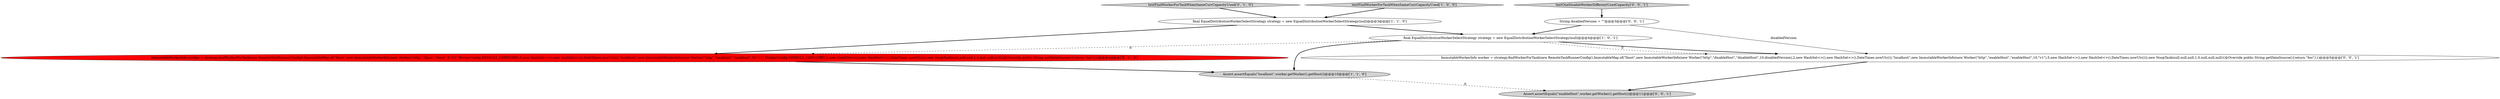 digraph {
6 [style = filled, label = "Assert.assertEquals(\"enableHost\",worker.getWorker().getHost())@@@11@@@['0', '0', '1']", fillcolor = lightgray, shape = ellipse image = "AAA0AAABBB3BBB"];
7 [style = filled, label = "testOneDisableWorkerDifferentUsedCapacity['0', '0', '1']", fillcolor = lightgray, shape = diamond image = "AAA0AAABBB3BBB"];
2 [style = filled, label = "final EqualDistributionWorkerSelectStrategy strategy = new EqualDistributionWorkerSelectStrategy(null)@@@4@@@['1', '0', '1']", fillcolor = white, shape = ellipse image = "AAA0AAABBB1BBB"];
5 [style = filled, label = "ImmutableWorkerInfo worker = strategy.findWorkerForTask(new RemoteTaskRunnerConfig(),ImmutableMap.of(\"lhost\",new ImmutableWorkerInfo(new Worker(\"http\",\"lhost\",\"lhost\",5,\"v1\",WorkerConfig.DEFAULT_CATEGORY),5,new HashSet<>(),new HashSet<>(),DateTimes.nowUtc()),\"localhost\",new ImmutableWorkerInfo(new Worker(\"http\",\"localhost\",\"localhost\",10,\"v1\",WorkerConfig.DEFAULT_CATEGORY),5,new HashSet<>(),new HashSet<>(),DateTimes.nowUtc())),new NoopTask(null,null,null,1,0,null,null,null){@Override public String getDataSource(){return \"foo\"}})@@@4@@@['0', '1', '0']", fillcolor = red, shape = ellipse image = "AAA1AAABBB2BBB"];
0 [style = filled, label = "final EqualDistributionWorkerSelectStrategy strategy = new EqualDistributionWorkerSelectStrategy(null)@@@3@@@['1', '1', '0']", fillcolor = white, shape = ellipse image = "AAA0AAABBB1BBB"];
8 [style = filled, label = "String disabledVersion = \"\"@@@3@@@['0', '0', '1']", fillcolor = white, shape = ellipse image = "AAA0AAABBB3BBB"];
9 [style = filled, label = "ImmutableWorkerInfo worker = strategy.findWorkerForTask(new RemoteTaskRunnerConfig(),ImmutableMap.of(\"lhost\",new ImmutableWorkerInfo(new Worker(\"http\",\"disableHost\",\"disableHost\",10,disabledVersion),2,new HashSet<>(),new HashSet<>(),DateTimes.nowUtc()),\"localhost\",new ImmutableWorkerInfo(new Worker(\"http\",\"enableHost\",\"enableHost\",10,\"v1\"),5,new HashSet<>(),new HashSet<>(),DateTimes.nowUtc())),new NoopTask(null,null,null,1,0,null,null,null){@Override public String getDataSource(){return \"foo\"}})@@@5@@@['0', '0', '1']", fillcolor = white, shape = ellipse image = "AAA0AAABBB3BBB"];
1 [style = filled, label = "Assert.assertEquals(\"localhost\",worker.getWorker().getHost())@@@10@@@['1', '1', '0']", fillcolor = lightgray, shape = ellipse image = "AAA0AAABBB1BBB"];
4 [style = filled, label = "testFindWorkerForTaskWhenSameCurrCapacityUsed['0', '1', '0']", fillcolor = lightgray, shape = diamond image = "AAA0AAABBB2BBB"];
3 [style = filled, label = "testFindWorkerForTaskWhenSameCurrCapacityUsed['1', '0', '0']", fillcolor = lightgray, shape = diamond image = "AAA0AAABBB1BBB"];
8->9 [style = solid, label="disabledVersion"];
5->1 [style = bold, label=""];
2->5 [style = dashed, label="0"];
0->2 [style = bold, label=""];
9->6 [style = bold, label=""];
2->9 [style = bold, label=""];
8->2 [style = bold, label=""];
7->8 [style = bold, label=""];
2->9 [style = dashed, label="0"];
1->6 [style = dashed, label="0"];
2->1 [style = bold, label=""];
3->0 [style = bold, label=""];
4->0 [style = bold, label=""];
0->5 [style = bold, label=""];
}
